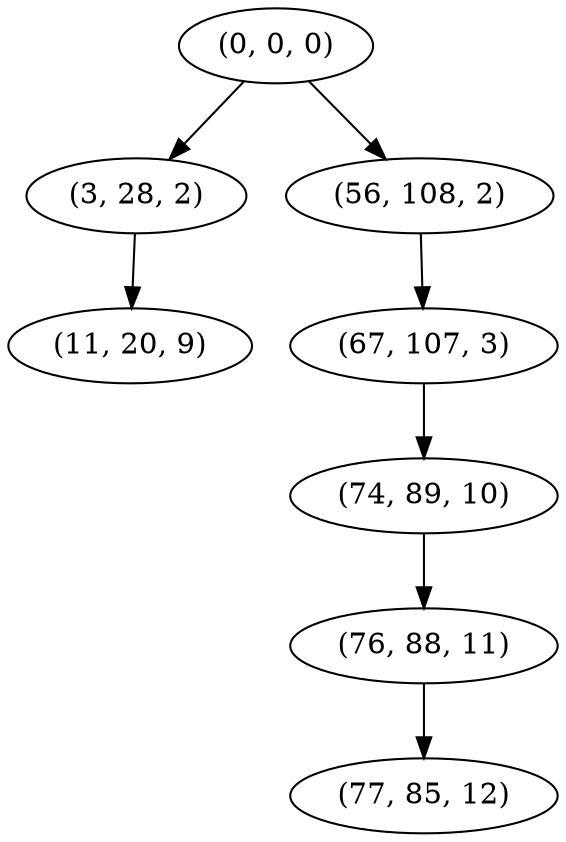 digraph tree {
    "(0, 0, 0)";
    "(3, 28, 2)";
    "(11, 20, 9)";
    "(56, 108, 2)";
    "(67, 107, 3)";
    "(74, 89, 10)";
    "(76, 88, 11)";
    "(77, 85, 12)";
    "(0, 0, 0)" -> "(3, 28, 2)";
    "(0, 0, 0)" -> "(56, 108, 2)";
    "(3, 28, 2)" -> "(11, 20, 9)";
    "(56, 108, 2)" -> "(67, 107, 3)";
    "(67, 107, 3)" -> "(74, 89, 10)";
    "(74, 89, 10)" -> "(76, 88, 11)";
    "(76, 88, 11)" -> "(77, 85, 12)";
}
